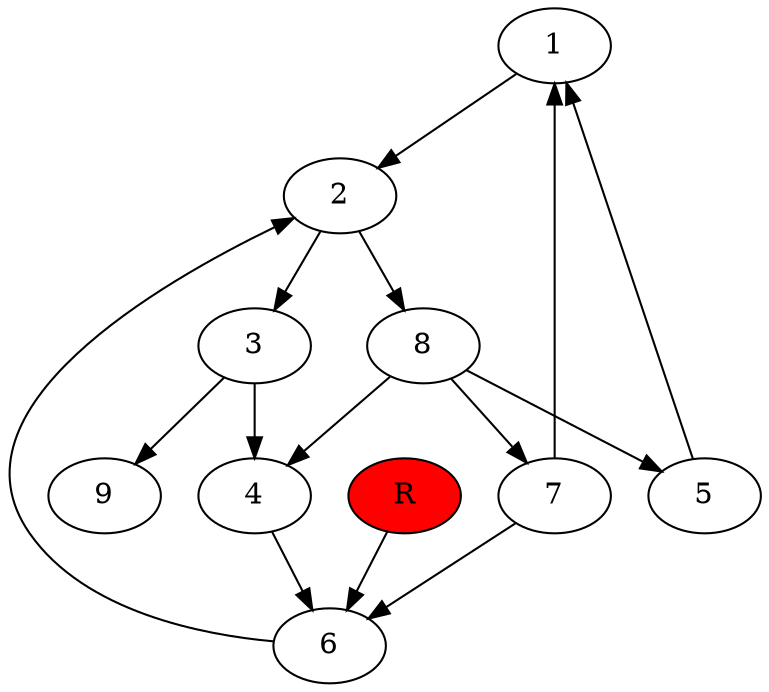 digraph prb74145 {
	1
	2
	3
	4
	5
	6
	7
	8
	R [fillcolor="#ff0000" style=filled]
	1 -> 2
	2 -> 3
	2 -> 8
	3 -> 4
	3 -> 9
	4 -> 6
	5 -> 1
	6 -> 2
	7 -> 1
	7 -> 6
	8 -> 4
	8 -> 5
	8 -> 7
	R -> 6
}
